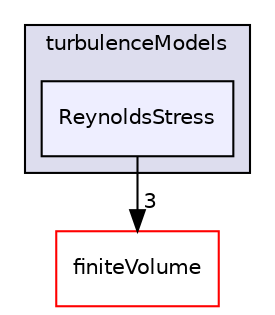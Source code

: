 digraph "src/TurbulenceModels/turbulenceModels/ReynoldsStress" {
  bgcolor=transparent;
  compound=true
  node [ fontsize="10", fontname="Helvetica"];
  edge [ labelfontsize="10", labelfontname="Helvetica"];
  subgraph clusterdir_a3dc37bcacf99bb6122ed819dac99f09 {
    graph [ bgcolor="#ddddee", pencolor="black", label="turbulenceModels" fontname="Helvetica", fontsize="10", URL="dir_a3dc37bcacf99bb6122ed819dac99f09.html"]
  dir_a67c08fbd1e754f82bdfbdb2e52c41bb [shape=box, label="ReynoldsStress", style="filled", fillcolor="#eeeeff", pencolor="black", URL="dir_a67c08fbd1e754f82bdfbdb2e52c41bb.html"];
  }
  dir_9bd15774b555cf7259a6fa18f99fe99b [shape=box label="finiteVolume" color="red" URL="dir_9bd15774b555cf7259a6fa18f99fe99b.html"];
  dir_a67c08fbd1e754f82bdfbdb2e52c41bb->dir_9bd15774b555cf7259a6fa18f99fe99b [headlabel="3", labeldistance=1.5 headhref="dir_003098_000881.html"];
}
